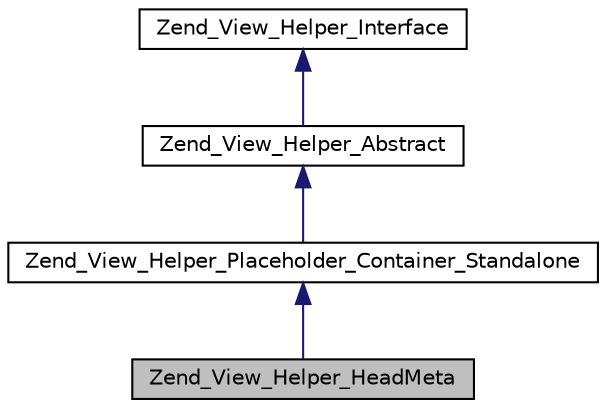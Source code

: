 digraph G
{
  edge [fontname="Helvetica",fontsize="10",labelfontname="Helvetica",labelfontsize="10"];
  node [fontname="Helvetica",fontsize="10",shape=record];
  Node1 [label="Zend_View_Helper_HeadMeta",height=0.2,width=0.4,color="black", fillcolor="grey75", style="filled" fontcolor="black"];
  Node2 -> Node1 [dir="back",color="midnightblue",fontsize="10",style="solid",fontname="Helvetica"];
  Node2 [label="Zend_View_Helper_Placeholder_Container_Standalone",height=0.2,width=0.4,color="black", fillcolor="white", style="filled",URL="$class_zend___view___helper___placeholder___container___standalone.html"];
  Node3 -> Node2 [dir="back",color="midnightblue",fontsize="10",style="solid",fontname="Helvetica"];
  Node3 [label="Zend_View_Helper_Abstract",height=0.2,width=0.4,color="black", fillcolor="white", style="filled",URL="$class_zend___view___helper___abstract.html"];
  Node4 -> Node3 [dir="back",color="midnightblue",fontsize="10",style="solid",fontname="Helvetica"];
  Node4 [label="Zend_View_Helper_Interface",height=0.2,width=0.4,color="black", fillcolor="white", style="filled",URL="$interface_zend___view___helper___interface.html"];
}
